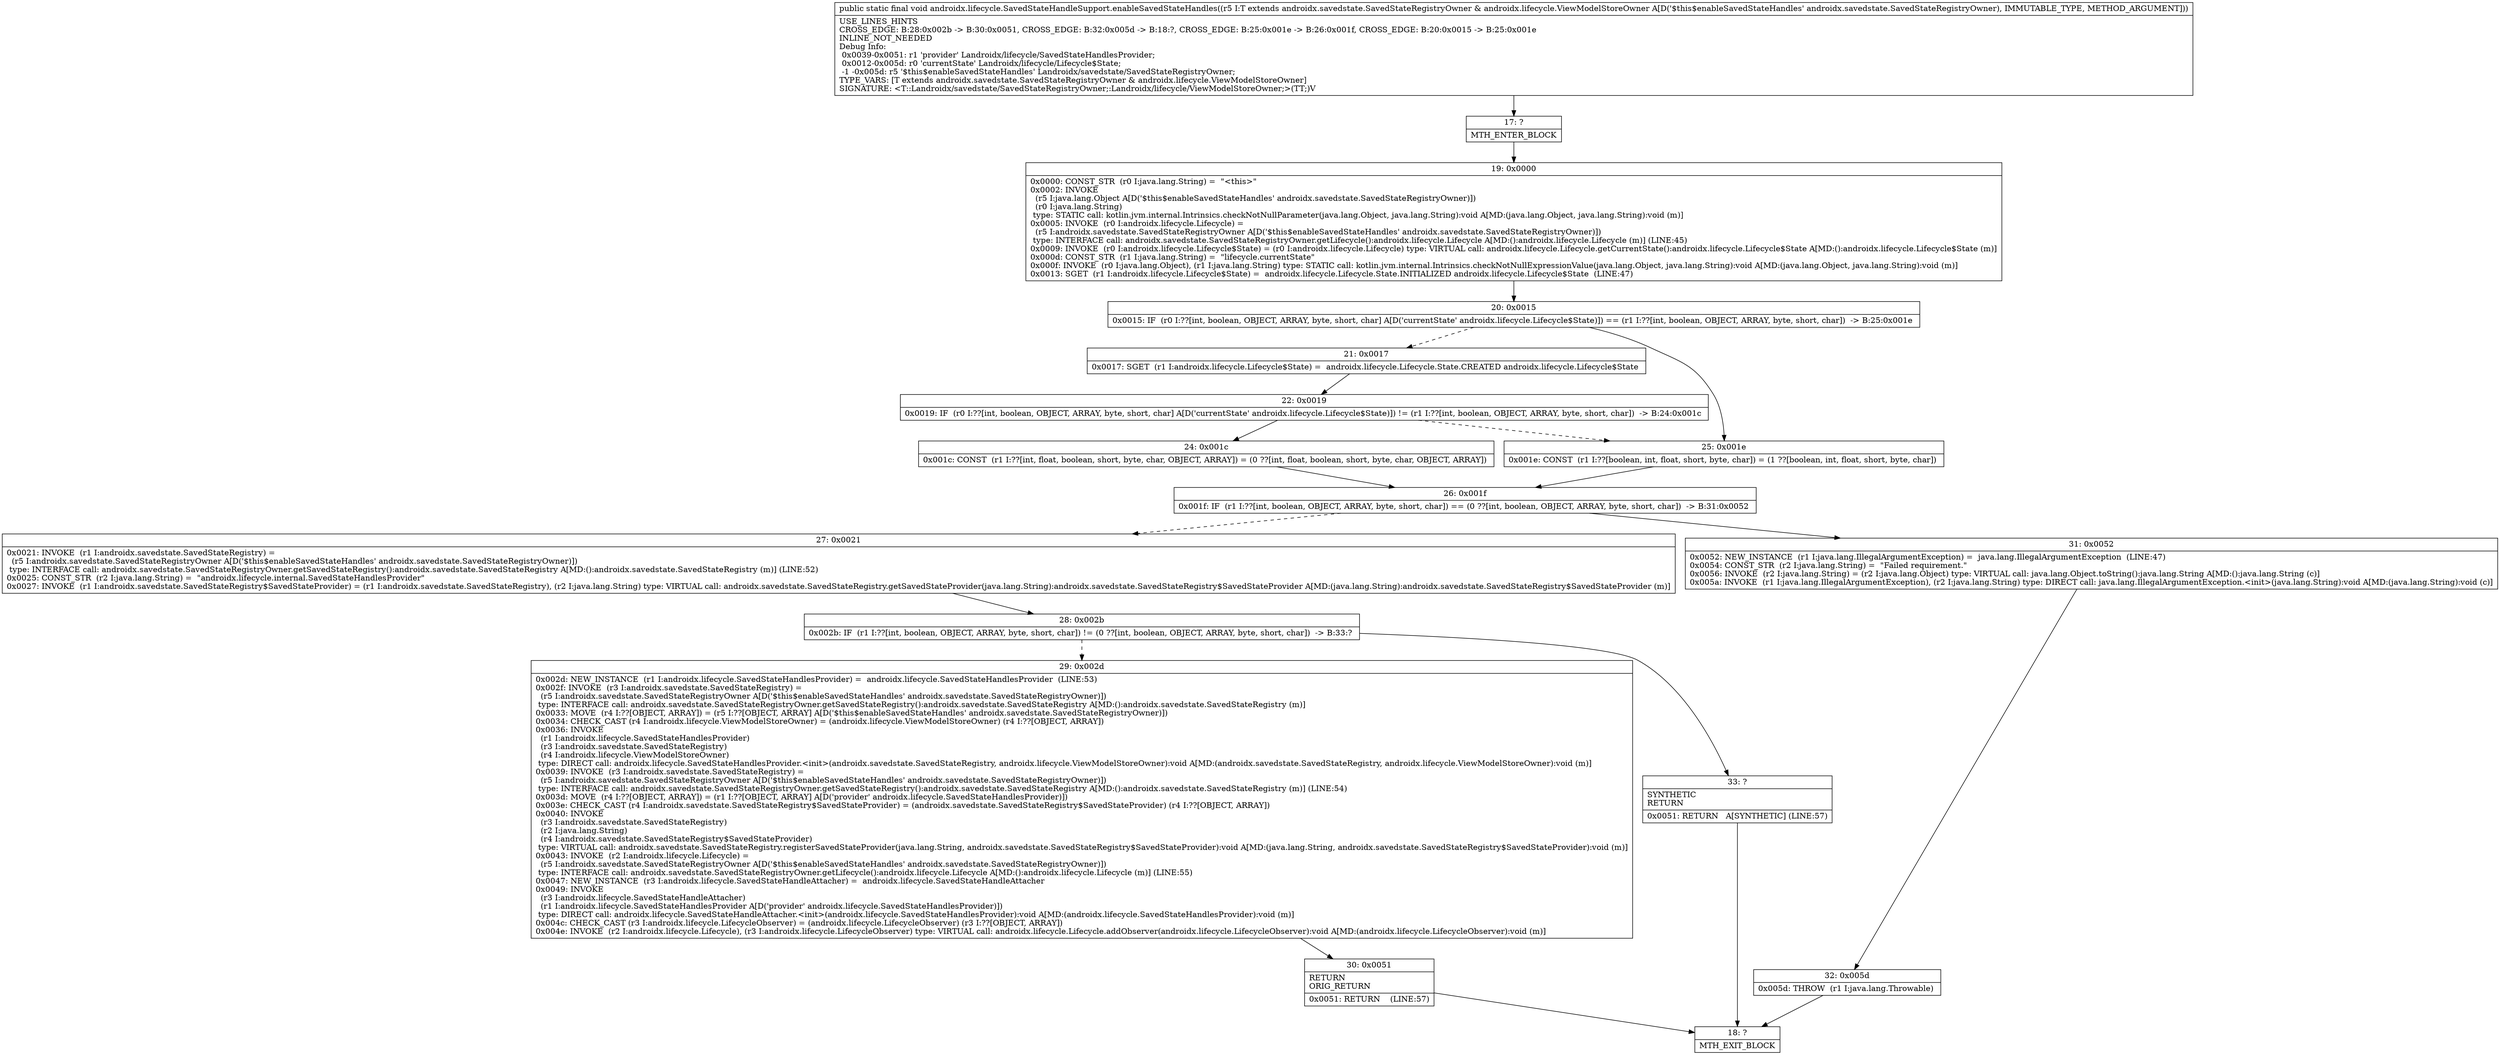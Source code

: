 digraph "CFG forandroidx.lifecycle.SavedStateHandleSupport.enableSavedStateHandles(Landroidx\/savedstate\/SavedStateRegistryOwner;)V" {
Node_17 [shape=record,label="{17\:\ ?|MTH_ENTER_BLOCK\l}"];
Node_19 [shape=record,label="{19\:\ 0x0000|0x0000: CONST_STR  (r0 I:java.lang.String) =  \"\<this\>\" \l0x0002: INVOKE  \l  (r5 I:java.lang.Object A[D('$this$enableSavedStateHandles' androidx.savedstate.SavedStateRegistryOwner)])\l  (r0 I:java.lang.String)\l type: STATIC call: kotlin.jvm.internal.Intrinsics.checkNotNullParameter(java.lang.Object, java.lang.String):void A[MD:(java.lang.Object, java.lang.String):void (m)]\l0x0005: INVOKE  (r0 I:androidx.lifecycle.Lifecycle) = \l  (r5 I:androidx.savedstate.SavedStateRegistryOwner A[D('$this$enableSavedStateHandles' androidx.savedstate.SavedStateRegistryOwner)])\l type: INTERFACE call: androidx.savedstate.SavedStateRegistryOwner.getLifecycle():androidx.lifecycle.Lifecycle A[MD:():androidx.lifecycle.Lifecycle (m)] (LINE:45)\l0x0009: INVOKE  (r0 I:androidx.lifecycle.Lifecycle$State) = (r0 I:androidx.lifecycle.Lifecycle) type: VIRTUAL call: androidx.lifecycle.Lifecycle.getCurrentState():androidx.lifecycle.Lifecycle$State A[MD:():androidx.lifecycle.Lifecycle$State (m)]\l0x000d: CONST_STR  (r1 I:java.lang.String) =  \"lifecycle.currentState\" \l0x000f: INVOKE  (r0 I:java.lang.Object), (r1 I:java.lang.String) type: STATIC call: kotlin.jvm.internal.Intrinsics.checkNotNullExpressionValue(java.lang.Object, java.lang.String):void A[MD:(java.lang.Object, java.lang.String):void (m)]\l0x0013: SGET  (r1 I:androidx.lifecycle.Lifecycle$State) =  androidx.lifecycle.Lifecycle.State.INITIALIZED androidx.lifecycle.Lifecycle$State  (LINE:47)\l}"];
Node_20 [shape=record,label="{20\:\ 0x0015|0x0015: IF  (r0 I:??[int, boolean, OBJECT, ARRAY, byte, short, char] A[D('currentState' androidx.lifecycle.Lifecycle$State)]) == (r1 I:??[int, boolean, OBJECT, ARRAY, byte, short, char])  \-\> B:25:0x001e \l}"];
Node_21 [shape=record,label="{21\:\ 0x0017|0x0017: SGET  (r1 I:androidx.lifecycle.Lifecycle$State) =  androidx.lifecycle.Lifecycle.State.CREATED androidx.lifecycle.Lifecycle$State \l}"];
Node_22 [shape=record,label="{22\:\ 0x0019|0x0019: IF  (r0 I:??[int, boolean, OBJECT, ARRAY, byte, short, char] A[D('currentState' androidx.lifecycle.Lifecycle$State)]) != (r1 I:??[int, boolean, OBJECT, ARRAY, byte, short, char])  \-\> B:24:0x001c \l}"];
Node_24 [shape=record,label="{24\:\ 0x001c|0x001c: CONST  (r1 I:??[int, float, boolean, short, byte, char, OBJECT, ARRAY]) = (0 ??[int, float, boolean, short, byte, char, OBJECT, ARRAY]) \l}"];
Node_26 [shape=record,label="{26\:\ 0x001f|0x001f: IF  (r1 I:??[int, boolean, OBJECT, ARRAY, byte, short, char]) == (0 ??[int, boolean, OBJECT, ARRAY, byte, short, char])  \-\> B:31:0x0052 \l}"];
Node_27 [shape=record,label="{27\:\ 0x0021|0x0021: INVOKE  (r1 I:androidx.savedstate.SavedStateRegistry) = \l  (r5 I:androidx.savedstate.SavedStateRegistryOwner A[D('$this$enableSavedStateHandles' androidx.savedstate.SavedStateRegistryOwner)])\l type: INTERFACE call: androidx.savedstate.SavedStateRegistryOwner.getSavedStateRegistry():androidx.savedstate.SavedStateRegistry A[MD:():androidx.savedstate.SavedStateRegistry (m)] (LINE:52)\l0x0025: CONST_STR  (r2 I:java.lang.String) =  \"androidx.lifecycle.internal.SavedStateHandlesProvider\" \l0x0027: INVOKE  (r1 I:androidx.savedstate.SavedStateRegistry$SavedStateProvider) = (r1 I:androidx.savedstate.SavedStateRegistry), (r2 I:java.lang.String) type: VIRTUAL call: androidx.savedstate.SavedStateRegistry.getSavedStateProvider(java.lang.String):androidx.savedstate.SavedStateRegistry$SavedStateProvider A[MD:(java.lang.String):androidx.savedstate.SavedStateRegistry$SavedStateProvider (m)]\l}"];
Node_28 [shape=record,label="{28\:\ 0x002b|0x002b: IF  (r1 I:??[int, boolean, OBJECT, ARRAY, byte, short, char]) != (0 ??[int, boolean, OBJECT, ARRAY, byte, short, char])  \-\> B:33:? \l}"];
Node_29 [shape=record,label="{29\:\ 0x002d|0x002d: NEW_INSTANCE  (r1 I:androidx.lifecycle.SavedStateHandlesProvider) =  androidx.lifecycle.SavedStateHandlesProvider  (LINE:53)\l0x002f: INVOKE  (r3 I:androidx.savedstate.SavedStateRegistry) = \l  (r5 I:androidx.savedstate.SavedStateRegistryOwner A[D('$this$enableSavedStateHandles' androidx.savedstate.SavedStateRegistryOwner)])\l type: INTERFACE call: androidx.savedstate.SavedStateRegistryOwner.getSavedStateRegistry():androidx.savedstate.SavedStateRegistry A[MD:():androidx.savedstate.SavedStateRegistry (m)]\l0x0033: MOVE  (r4 I:??[OBJECT, ARRAY]) = (r5 I:??[OBJECT, ARRAY] A[D('$this$enableSavedStateHandles' androidx.savedstate.SavedStateRegistryOwner)]) \l0x0034: CHECK_CAST (r4 I:androidx.lifecycle.ViewModelStoreOwner) = (androidx.lifecycle.ViewModelStoreOwner) (r4 I:??[OBJECT, ARRAY]) \l0x0036: INVOKE  \l  (r1 I:androidx.lifecycle.SavedStateHandlesProvider)\l  (r3 I:androidx.savedstate.SavedStateRegistry)\l  (r4 I:androidx.lifecycle.ViewModelStoreOwner)\l type: DIRECT call: androidx.lifecycle.SavedStateHandlesProvider.\<init\>(androidx.savedstate.SavedStateRegistry, androidx.lifecycle.ViewModelStoreOwner):void A[MD:(androidx.savedstate.SavedStateRegistry, androidx.lifecycle.ViewModelStoreOwner):void (m)]\l0x0039: INVOKE  (r3 I:androidx.savedstate.SavedStateRegistry) = \l  (r5 I:androidx.savedstate.SavedStateRegistryOwner A[D('$this$enableSavedStateHandles' androidx.savedstate.SavedStateRegistryOwner)])\l type: INTERFACE call: androidx.savedstate.SavedStateRegistryOwner.getSavedStateRegistry():androidx.savedstate.SavedStateRegistry A[MD:():androidx.savedstate.SavedStateRegistry (m)] (LINE:54)\l0x003d: MOVE  (r4 I:??[OBJECT, ARRAY]) = (r1 I:??[OBJECT, ARRAY] A[D('provider' androidx.lifecycle.SavedStateHandlesProvider)]) \l0x003e: CHECK_CAST (r4 I:androidx.savedstate.SavedStateRegistry$SavedStateProvider) = (androidx.savedstate.SavedStateRegistry$SavedStateProvider) (r4 I:??[OBJECT, ARRAY]) \l0x0040: INVOKE  \l  (r3 I:androidx.savedstate.SavedStateRegistry)\l  (r2 I:java.lang.String)\l  (r4 I:androidx.savedstate.SavedStateRegistry$SavedStateProvider)\l type: VIRTUAL call: androidx.savedstate.SavedStateRegistry.registerSavedStateProvider(java.lang.String, androidx.savedstate.SavedStateRegistry$SavedStateProvider):void A[MD:(java.lang.String, androidx.savedstate.SavedStateRegistry$SavedStateProvider):void (m)]\l0x0043: INVOKE  (r2 I:androidx.lifecycle.Lifecycle) = \l  (r5 I:androidx.savedstate.SavedStateRegistryOwner A[D('$this$enableSavedStateHandles' androidx.savedstate.SavedStateRegistryOwner)])\l type: INTERFACE call: androidx.savedstate.SavedStateRegistryOwner.getLifecycle():androidx.lifecycle.Lifecycle A[MD:():androidx.lifecycle.Lifecycle (m)] (LINE:55)\l0x0047: NEW_INSTANCE  (r3 I:androidx.lifecycle.SavedStateHandleAttacher) =  androidx.lifecycle.SavedStateHandleAttacher \l0x0049: INVOKE  \l  (r3 I:androidx.lifecycle.SavedStateHandleAttacher)\l  (r1 I:androidx.lifecycle.SavedStateHandlesProvider A[D('provider' androidx.lifecycle.SavedStateHandlesProvider)])\l type: DIRECT call: androidx.lifecycle.SavedStateHandleAttacher.\<init\>(androidx.lifecycle.SavedStateHandlesProvider):void A[MD:(androidx.lifecycle.SavedStateHandlesProvider):void (m)]\l0x004c: CHECK_CAST (r3 I:androidx.lifecycle.LifecycleObserver) = (androidx.lifecycle.LifecycleObserver) (r3 I:??[OBJECT, ARRAY]) \l0x004e: INVOKE  (r2 I:androidx.lifecycle.Lifecycle), (r3 I:androidx.lifecycle.LifecycleObserver) type: VIRTUAL call: androidx.lifecycle.Lifecycle.addObserver(androidx.lifecycle.LifecycleObserver):void A[MD:(androidx.lifecycle.LifecycleObserver):void (m)]\l}"];
Node_30 [shape=record,label="{30\:\ 0x0051|RETURN\lORIG_RETURN\l|0x0051: RETURN    (LINE:57)\l}"];
Node_18 [shape=record,label="{18\:\ ?|MTH_EXIT_BLOCK\l}"];
Node_33 [shape=record,label="{33\:\ ?|SYNTHETIC\lRETURN\l|0x0051: RETURN   A[SYNTHETIC] (LINE:57)\l}"];
Node_31 [shape=record,label="{31\:\ 0x0052|0x0052: NEW_INSTANCE  (r1 I:java.lang.IllegalArgumentException) =  java.lang.IllegalArgumentException  (LINE:47)\l0x0054: CONST_STR  (r2 I:java.lang.String) =  \"Failed requirement.\" \l0x0056: INVOKE  (r2 I:java.lang.String) = (r2 I:java.lang.Object) type: VIRTUAL call: java.lang.Object.toString():java.lang.String A[MD:():java.lang.String (c)]\l0x005a: INVOKE  (r1 I:java.lang.IllegalArgumentException), (r2 I:java.lang.String) type: DIRECT call: java.lang.IllegalArgumentException.\<init\>(java.lang.String):void A[MD:(java.lang.String):void (c)]\l}"];
Node_32 [shape=record,label="{32\:\ 0x005d|0x005d: THROW  (r1 I:java.lang.Throwable) \l}"];
Node_25 [shape=record,label="{25\:\ 0x001e|0x001e: CONST  (r1 I:??[boolean, int, float, short, byte, char]) = (1 ??[boolean, int, float, short, byte, char]) \l}"];
MethodNode[shape=record,label="{public static final void androidx.lifecycle.SavedStateHandleSupport.enableSavedStateHandles((r5 I:T extends androidx.savedstate.SavedStateRegistryOwner & androidx.lifecycle.ViewModelStoreOwner A[D('$this$enableSavedStateHandles' androidx.savedstate.SavedStateRegistryOwner), IMMUTABLE_TYPE, METHOD_ARGUMENT]))  | USE_LINES_HINTS\lCROSS_EDGE: B:28:0x002b \-\> B:30:0x0051, CROSS_EDGE: B:32:0x005d \-\> B:18:?, CROSS_EDGE: B:25:0x001e \-\> B:26:0x001f, CROSS_EDGE: B:20:0x0015 \-\> B:25:0x001e\lINLINE_NOT_NEEDED\lDebug Info:\l  0x0039\-0x0051: r1 'provider' Landroidx\/lifecycle\/SavedStateHandlesProvider;\l  0x0012\-0x005d: r0 'currentState' Landroidx\/lifecycle\/Lifecycle$State;\l  \-1 \-0x005d: r5 '$this$enableSavedStateHandles' Landroidx\/savedstate\/SavedStateRegistryOwner;\lTYPE_VARS: [T extends androidx.savedstate.SavedStateRegistryOwner & androidx.lifecycle.ViewModelStoreOwner]\lSIGNATURE: \<T::Landroidx\/savedstate\/SavedStateRegistryOwner;:Landroidx\/lifecycle\/ViewModelStoreOwner;\>(TT;)V\l}"];
MethodNode -> Node_17;Node_17 -> Node_19;
Node_19 -> Node_20;
Node_20 -> Node_21[style=dashed];
Node_20 -> Node_25;
Node_21 -> Node_22;
Node_22 -> Node_24;
Node_22 -> Node_25[style=dashed];
Node_24 -> Node_26;
Node_26 -> Node_27[style=dashed];
Node_26 -> Node_31;
Node_27 -> Node_28;
Node_28 -> Node_29[style=dashed];
Node_28 -> Node_33;
Node_29 -> Node_30;
Node_30 -> Node_18;
Node_33 -> Node_18;
Node_31 -> Node_32;
Node_32 -> Node_18;
Node_25 -> Node_26;
}

